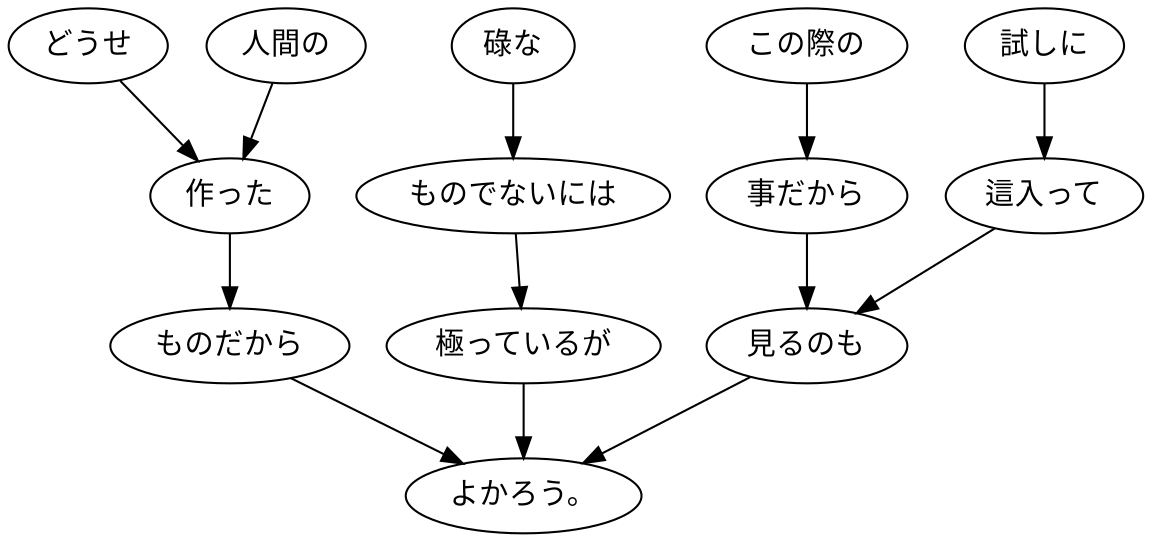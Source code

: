 digraph graph4217 {
	node0 [label="どうせ"];
	node1 [label="人間の"];
	node2 [label="作った"];
	node3 [label="ものだから"];
	node4 [label="碌な"];
	node5 [label="ものでないには"];
	node6 [label="極っているが"];
	node7 [label="この際の"];
	node8 [label="事だから"];
	node9 [label="試しに"];
	node10 [label="這入って"];
	node11 [label="見るのも"];
	node12 [label="よかろう。"];
	node0 -> node2;
	node1 -> node2;
	node2 -> node3;
	node3 -> node12;
	node4 -> node5;
	node5 -> node6;
	node6 -> node12;
	node7 -> node8;
	node8 -> node11;
	node9 -> node10;
	node10 -> node11;
	node11 -> node12;
}
